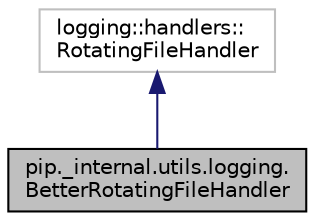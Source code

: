 digraph "pip._internal.utils.logging.BetterRotatingFileHandler"
{
  edge [fontname="Helvetica",fontsize="10",labelfontname="Helvetica",labelfontsize="10"];
  node [fontname="Helvetica",fontsize="10",shape=record];
  Node2 [label="pip._internal.utils.logging.\lBetterRotatingFileHandler",height=0.2,width=0.4,color="black", fillcolor="grey75", style="filled", fontcolor="black"];
  Node3 -> Node2 [dir="back",color="midnightblue",fontsize="10",style="solid",fontname="Helvetica"];
  Node3 [label="logging::handlers::\lRotatingFileHandler",height=0.2,width=0.4,color="grey75", fillcolor="white", style="filled"];
}
